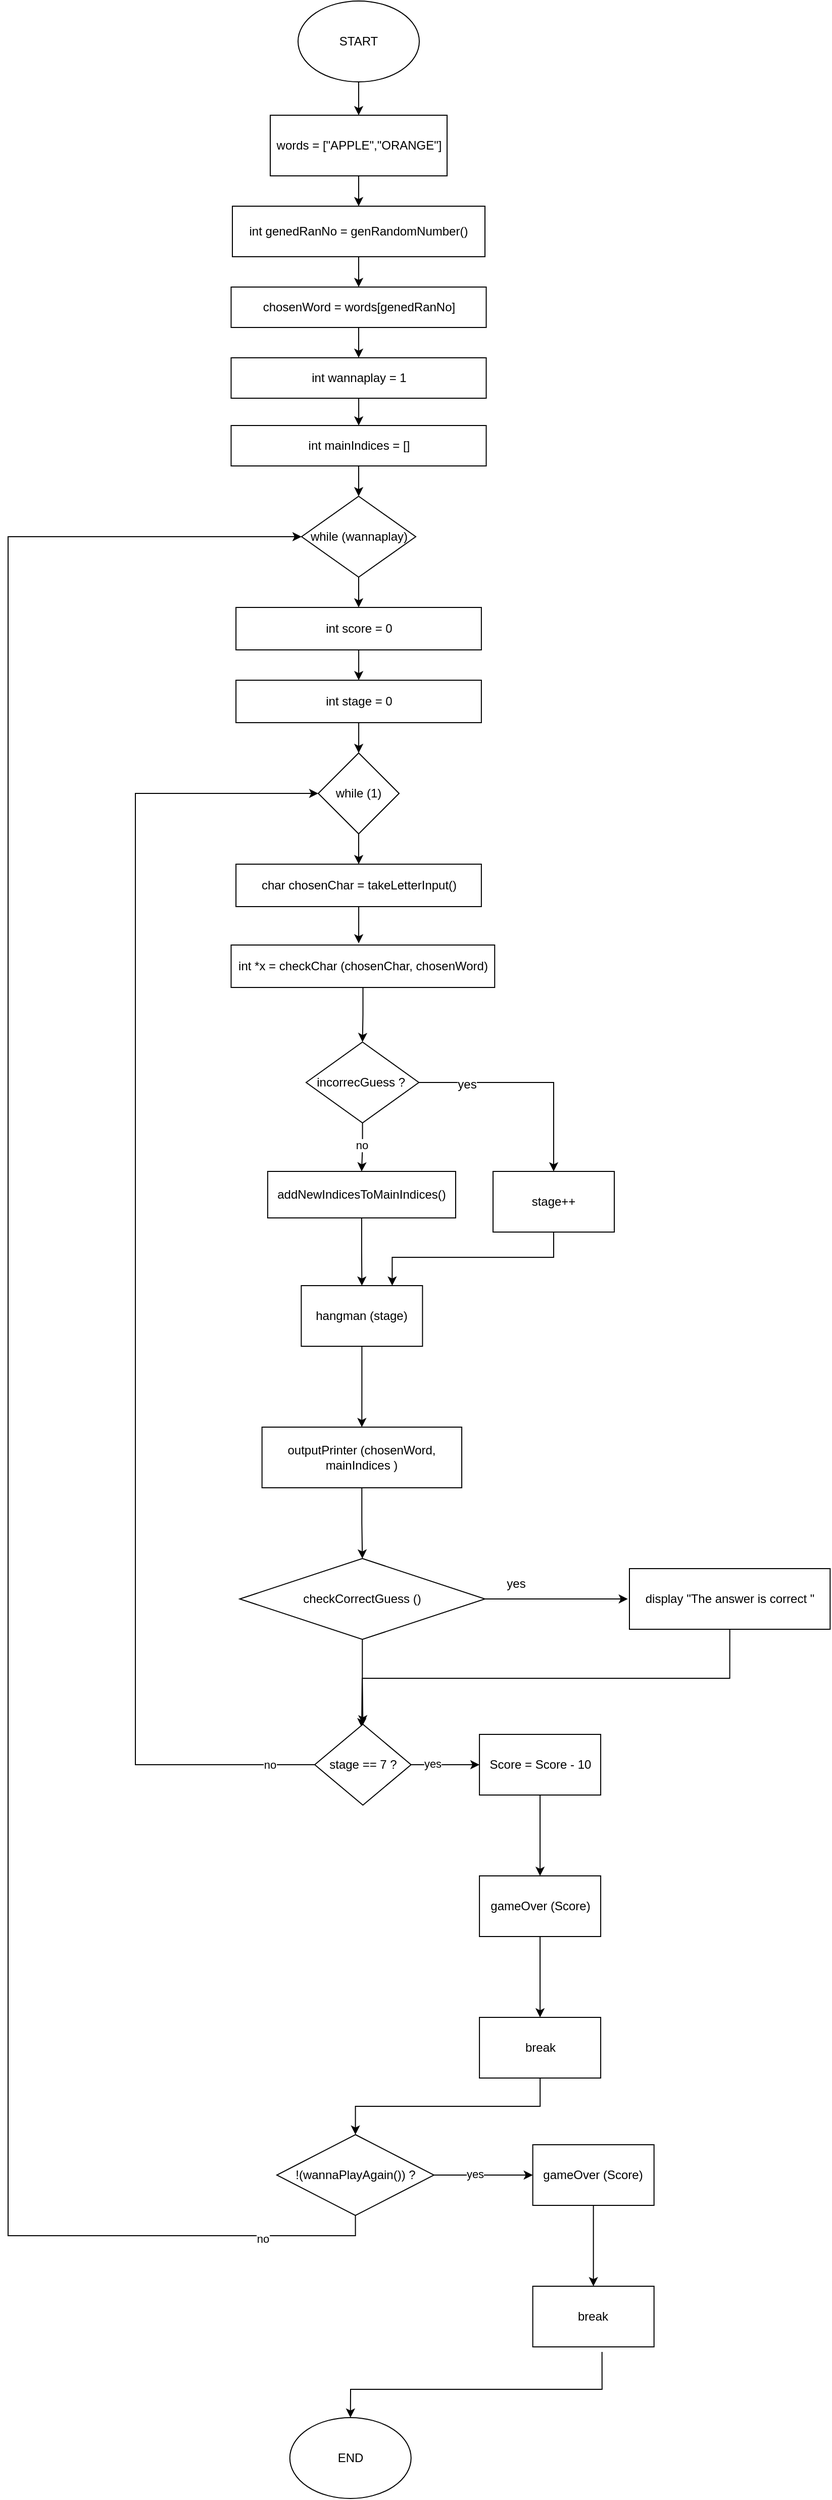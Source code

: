 <mxfile version="22.1.5" type="github">
  <diagram id="C5RBs43oDa-KdzZeNtuy" name="Page-1">
    <mxGraphModel dx="1800" dy="2249" grid="1" gridSize="14" guides="1" tooltips="1" connect="1" arrows="1" fold="1" page="1" pageScale="1" pageWidth="827" pageHeight="1169" math="0" shadow="0">
      <root>
        <mxCell id="WIyWlLk6GJQsqaUBKTNV-0" />
        <mxCell id="WIyWlLk6GJQsqaUBKTNV-1" parent="WIyWlLk6GJQsqaUBKTNV-0" />
        <mxCell id="w1sZ0uJOVQBLWdCTySW3-2" value="" style="edgeStyle=orthogonalEdgeStyle;rounded=0;orthogonalLoop=1;jettySize=auto;html=1;labelBackgroundColor=none;fontColor=default;noEdgeStyle=1;orthogonal=1;" parent="WIyWlLk6GJQsqaUBKTNV-1" source="w1sZ0uJOVQBLWdCTySW3-0" target="w1sZ0uJOVQBLWdCTySW3-1" edge="1">
          <mxGeometry relative="1" as="geometry" />
        </mxCell>
        <mxCell id="w1sZ0uJOVQBLWdCTySW3-0" value="words = [&quot;APPLE&quot;,&quot;ORANGE&quot;]" style="rounded=0;whiteSpace=wrap;html=1;labelBackgroundColor=none;" parent="WIyWlLk6GJQsqaUBKTNV-1" vertex="1">
          <mxGeometry x="455.5" y="1" width="175" height="60" as="geometry" />
        </mxCell>
        <mxCell id="w1sZ0uJOVQBLWdCTySW3-4" value="" style="edgeStyle=orthogonalEdgeStyle;rounded=0;orthogonalLoop=1;jettySize=auto;html=1;labelBackgroundColor=none;fontColor=default;noEdgeStyle=1;orthogonal=1;" parent="WIyWlLk6GJQsqaUBKTNV-1" source="w1sZ0uJOVQBLWdCTySW3-1" target="w1sZ0uJOVQBLWdCTySW3-3" edge="1">
          <mxGeometry relative="1" as="geometry" />
        </mxCell>
        <mxCell id="w1sZ0uJOVQBLWdCTySW3-1" value="int genedRanNo = genRandomNumber()" style="rounded=0;whiteSpace=wrap;html=1;labelBackgroundColor=none;" parent="WIyWlLk6GJQsqaUBKTNV-1" vertex="1">
          <mxGeometry x="418" y="91" width="250" height="50" as="geometry" />
        </mxCell>
        <mxCell id="w1sZ0uJOVQBLWdCTySW3-7" style="edgeStyle=orthogonalEdgeStyle;rounded=0;orthogonalLoop=1;jettySize=auto;html=1;exitX=0.5;exitY=1;exitDx=0;exitDy=0;entryX=0.5;entryY=0;entryDx=0;entryDy=0;labelBackgroundColor=none;fontColor=default;noEdgeStyle=1;orthogonal=1;" parent="WIyWlLk6GJQsqaUBKTNV-1" source="w1sZ0uJOVQBLWdCTySW3-3" target="w1sZ0uJOVQBLWdCTySW3-5" edge="1">
          <mxGeometry relative="1" as="geometry" />
        </mxCell>
        <mxCell id="w1sZ0uJOVQBLWdCTySW3-3" value="chosenWord = words[genedRanNo]" style="whiteSpace=wrap;html=1;rounded=0;align=center;labelBackgroundColor=none;" parent="WIyWlLk6GJQsqaUBKTNV-1" vertex="1">
          <mxGeometry x="416.75" y="171" width="252.5" height="40" as="geometry" />
        </mxCell>
        <mxCell id="5-vpQNmmnJ2SP2pBPLF3-4" value="" style="edgeStyle=orthogonalEdgeStyle;rounded=0;orthogonalLoop=1;jettySize=auto;html=1;" parent="WIyWlLk6GJQsqaUBKTNV-1" source="w1sZ0uJOVQBLWdCTySW3-5" target="5-vpQNmmnJ2SP2pBPLF3-3" edge="1">
          <mxGeometry relative="1" as="geometry" />
        </mxCell>
        <mxCell id="w1sZ0uJOVQBLWdCTySW3-5" value="int wannaplay = 1" style="whiteSpace=wrap;html=1;rounded=0;align=center;labelBackgroundColor=none;" parent="WIyWlLk6GJQsqaUBKTNV-1" vertex="1">
          <mxGeometry x="416.75" y="241" width="252.5" height="40" as="geometry" />
        </mxCell>
        <mxCell id="w1sZ0uJOVQBLWdCTySW3-25" value="" style="edgeStyle=orthogonalEdgeStyle;rounded=0;orthogonalLoop=1;jettySize=auto;html=1;noEdgeStyle=1;" parent="WIyWlLk6GJQsqaUBKTNV-1" source="w1sZ0uJOVQBLWdCTySW3-16" target="w1sZ0uJOVQBLWdCTySW3-24" edge="1">
          <mxGeometry relative="1" as="geometry" />
        </mxCell>
        <mxCell id="w1sZ0uJOVQBLWdCTySW3-16" value="while (wannaplay)" style="rhombus;whiteSpace=wrap;html=1;rounded=0;labelBackgroundColor=none;" parent="WIyWlLk6GJQsqaUBKTNV-1" vertex="1">
          <mxGeometry x="486.5" y="378" width="113" height="80" as="geometry" />
        </mxCell>
        <mxCell id="w1sZ0uJOVQBLWdCTySW3-33" value="" style="edgeStyle=orthogonalEdgeStyle;rounded=0;orthogonalLoop=1;jettySize=auto;html=1;fontFamily=Helvetica;fontSize=12;fontColor=default;" parent="WIyWlLk6GJQsqaUBKTNV-1" source="w1sZ0uJOVQBLWdCTySW3-24" target="w1sZ0uJOVQBLWdCTySW3-32" edge="1">
          <mxGeometry relative="1" as="geometry" />
        </mxCell>
        <mxCell id="w1sZ0uJOVQBLWdCTySW3-24" value="int score = 0" style="whiteSpace=wrap;html=1;rounded=0;labelBackgroundColor=none;rotation=0;" parent="WIyWlLk6GJQsqaUBKTNV-1" vertex="1">
          <mxGeometry x="421.56" y="488" width="242.88" height="42" as="geometry" />
        </mxCell>
        <mxCell id="w1sZ0uJOVQBLWdCTySW3-35" value="" style="edgeStyle=orthogonalEdgeStyle;rounded=0;orthogonalLoop=1;jettySize=auto;html=1;fontFamily=Helvetica;fontSize=12;fontColor=default;" parent="WIyWlLk6GJQsqaUBKTNV-1" source="w1sZ0uJOVQBLWdCTySW3-32" target="w1sZ0uJOVQBLWdCTySW3-34" edge="1">
          <mxGeometry relative="1" as="geometry" />
        </mxCell>
        <mxCell id="w1sZ0uJOVQBLWdCTySW3-32" value="int stage = 0" style="whiteSpace=wrap;html=1;rounded=0;labelBackgroundColor=none;rotation=0;" parent="WIyWlLk6GJQsqaUBKTNV-1" vertex="1">
          <mxGeometry x="421.56" y="560" width="242.88" height="42" as="geometry" />
        </mxCell>
        <mxCell id="w1sZ0uJOVQBLWdCTySW3-38" value="" style="edgeStyle=orthogonalEdgeStyle;rounded=0;orthogonalLoop=1;jettySize=auto;html=1;fontFamily=Helvetica;fontSize=12;fontColor=default;" parent="WIyWlLk6GJQsqaUBKTNV-1" source="w1sZ0uJOVQBLWdCTySW3-34" target="w1sZ0uJOVQBLWdCTySW3-36" edge="1">
          <mxGeometry relative="1" as="geometry" />
        </mxCell>
        <mxCell id="w1sZ0uJOVQBLWdCTySW3-34" value="while (1)" style="rhombus;whiteSpace=wrap;html=1;rounded=0;labelBackgroundColor=none;" parent="WIyWlLk6GJQsqaUBKTNV-1" vertex="1">
          <mxGeometry x="503" y="632" width="80" height="80" as="geometry" />
        </mxCell>
        <mxCell id="w1sZ0uJOVQBLWdCTySW3-36" value="char chosenChar = takeLetterInput()" style="whiteSpace=wrap;html=1;rounded=0;labelBackgroundColor=none;rotation=0;" parent="WIyWlLk6GJQsqaUBKTNV-1" vertex="1">
          <mxGeometry x="421.56" y="742" width="242.88" height="42" as="geometry" />
        </mxCell>
        <mxCell id="w1sZ0uJOVQBLWdCTySW3-148" value="" style="edgeStyle=orthogonalEdgeStyle;rounded=0;orthogonalLoop=1;jettySize=auto;html=1;fontFamily=Helvetica;fontSize=12;fontColor=default;" parent="WIyWlLk6GJQsqaUBKTNV-1" source="w1sZ0uJOVQBLWdCTySW3-41" target="w1sZ0uJOVQBLWdCTySW3-43" edge="1">
          <mxGeometry relative="1" as="geometry" />
        </mxCell>
        <mxCell id="w1sZ0uJOVQBLWdCTySW3-41" value="int *x = checkChar (chosenChar, chosenWord)" style="whiteSpace=wrap;html=1;rounded=0;labelBackgroundColor=none;rotation=0;" parent="WIyWlLk6GJQsqaUBKTNV-1" vertex="1">
          <mxGeometry x="416.75" y="822" width="260.88" height="42" as="geometry" />
        </mxCell>
        <mxCell id="w1sZ0uJOVQBLWdCTySW3-46" value="" style="edgeStyle=orthogonalEdgeStyle;rounded=0;orthogonalLoop=1;jettySize=auto;html=1;fontFamily=Helvetica;fontSize=12;fontColor=default;" parent="WIyWlLk6GJQsqaUBKTNV-1" source="w1sZ0uJOVQBLWdCTySW3-43" target="w1sZ0uJOVQBLWdCTySW3-45" edge="1">
          <mxGeometry relative="1" as="geometry" />
        </mxCell>
        <mxCell id="w1sZ0uJOVQBLWdCTySW3-149" value="yes" style="edgeLabel;html=1;align=center;verticalAlign=middle;resizable=0;points=[];fontSize=12;fontFamily=Helvetica;fontColor=default;" parent="w1sZ0uJOVQBLWdCTySW3-46" vertex="1" connectable="0">
          <mxGeometry x="-0.569" y="-2" relative="1" as="geometry">
            <mxPoint as="offset" />
          </mxGeometry>
        </mxCell>
        <mxCell id="5-vpQNmmnJ2SP2pBPLF3-7" value="" style="edgeStyle=orthogonalEdgeStyle;rounded=0;orthogonalLoop=1;jettySize=auto;html=1;" parent="WIyWlLk6GJQsqaUBKTNV-1" source="w1sZ0uJOVQBLWdCTySW3-43" target="5-vpQNmmnJ2SP2pBPLF3-5" edge="1">
          <mxGeometry relative="1" as="geometry" />
        </mxCell>
        <mxCell id="5-vpQNmmnJ2SP2pBPLF3-9" value="no" style="edgeLabel;html=1;align=center;verticalAlign=middle;resizable=0;points=[];" parent="5-vpQNmmnJ2SP2pBPLF3-7" vertex="1" connectable="0">
          <mxGeometry x="-0.098" y="-1" relative="1" as="geometry">
            <mxPoint as="offset" />
          </mxGeometry>
        </mxCell>
        <mxCell id="w1sZ0uJOVQBLWdCTySW3-43" value="incorrecGuess ?&amp;nbsp;" style="rhombus;whiteSpace=wrap;html=1;rounded=0;labelBackgroundColor=none;" parent="WIyWlLk6GJQsqaUBKTNV-1" vertex="1">
          <mxGeometry x="491" y="918" width="111.6" height="80" as="geometry" />
        </mxCell>
        <mxCell id="w1sZ0uJOVQBLWdCTySW3-63" style="edgeStyle=orthogonalEdgeStyle;rounded=0;orthogonalLoop=1;jettySize=auto;html=1;entryX=0.75;entryY=0;entryDx=0;entryDy=0;fontFamily=Helvetica;fontSize=12;fontColor=default;" parent="WIyWlLk6GJQsqaUBKTNV-1" source="w1sZ0uJOVQBLWdCTySW3-45" target="w1sZ0uJOVQBLWdCTySW3-47" edge="1">
          <mxGeometry relative="1" as="geometry">
            <Array as="points">
              <mxPoint x="736" y="1131" />
              <mxPoint x="577" y="1131" />
            </Array>
          </mxGeometry>
        </mxCell>
        <mxCell id="w1sZ0uJOVQBLWdCTySW3-45" value="stage++" style="whiteSpace=wrap;html=1;rounded=0;labelBackgroundColor=none;" parent="WIyWlLk6GJQsqaUBKTNV-1" vertex="1">
          <mxGeometry x="676.005" y="1046" width="120" height="60" as="geometry" />
        </mxCell>
        <mxCell id="w1sZ0uJOVQBLWdCTySW3-65" value="" style="edgeStyle=orthogonalEdgeStyle;rounded=0;orthogonalLoop=1;jettySize=auto;html=1;fontFamily=Helvetica;fontSize=12;fontColor=default;" parent="WIyWlLk6GJQsqaUBKTNV-1" source="w1sZ0uJOVQBLWdCTySW3-47" target="w1sZ0uJOVQBLWdCTySW3-64" edge="1">
          <mxGeometry relative="1" as="geometry" />
        </mxCell>
        <mxCell id="w1sZ0uJOVQBLWdCTySW3-47" value="hangman (stage)" style="whiteSpace=wrap;html=1;rounded=0;labelBackgroundColor=none;" parent="WIyWlLk6GJQsqaUBKTNV-1" vertex="1">
          <mxGeometry x="486.195" y="1159" width="120" height="60" as="geometry" />
        </mxCell>
        <mxCell id="w1sZ0uJOVQBLWdCTySW3-67" value="" style="edgeStyle=orthogonalEdgeStyle;rounded=0;orthogonalLoop=1;jettySize=auto;html=1;fontFamily=Helvetica;fontSize=12;fontColor=default;" parent="WIyWlLk6GJQsqaUBKTNV-1" source="w1sZ0uJOVQBLWdCTySW3-64" target="w1sZ0uJOVQBLWdCTySW3-66" edge="1">
          <mxGeometry relative="1" as="geometry" />
        </mxCell>
        <mxCell id="w1sZ0uJOVQBLWdCTySW3-64" value="outputPrinter (chosenWord, mainIndices )" style="whiteSpace=wrap;html=1;rounded=0;labelBackgroundColor=none;" parent="WIyWlLk6GJQsqaUBKTNV-1" vertex="1">
          <mxGeometry x="447.34" y="1299" width="197.7" height="60" as="geometry" />
        </mxCell>
        <mxCell id="w1sZ0uJOVQBLWdCTySW3-69" value="" style="edgeStyle=orthogonalEdgeStyle;rounded=0;orthogonalLoop=1;jettySize=auto;html=1;fontFamily=Helvetica;fontSize=12;fontColor=default;" parent="WIyWlLk6GJQsqaUBKTNV-1" source="w1sZ0uJOVQBLWdCTySW3-66" edge="1">
          <mxGeometry relative="1" as="geometry">
            <mxPoint x="809.36" y="1469" as="targetPoint" />
          </mxGeometry>
        </mxCell>
        <mxCell id="w1sZ0uJOVQBLWdCTySW3-78" value="" style="edgeStyle=orthogonalEdgeStyle;rounded=0;orthogonalLoop=1;jettySize=auto;html=1;fontFamily=Helvetica;fontSize=12;fontColor=default;" parent="WIyWlLk6GJQsqaUBKTNV-1" source="w1sZ0uJOVQBLWdCTySW3-66" target="w1sZ0uJOVQBLWdCTySW3-77" edge="1">
          <mxGeometry relative="1" as="geometry" />
        </mxCell>
        <mxCell id="w1sZ0uJOVQBLWdCTySW3-66" value="checkCorrectGuess ()" style="rhombus;whiteSpace=wrap;html=1;rounded=0;labelBackgroundColor=none;" parent="WIyWlLk6GJQsqaUBKTNV-1" vertex="1">
          <mxGeometry x="425.29" y="1429" width="242.71" height="80" as="geometry" />
        </mxCell>
        <mxCell id="Xcquu0Gm_aaz8j_fVN2o-1" style="edgeStyle=orthogonalEdgeStyle;rounded=0;orthogonalLoop=1;jettySize=auto;html=1;exitX=0.5;exitY=1;exitDx=0;exitDy=0;" edge="1" parent="WIyWlLk6GJQsqaUBKTNV-1" source="w1sZ0uJOVQBLWdCTySW3-68">
          <mxGeometry relative="1" as="geometry">
            <mxPoint x="546" y="1596" as="targetPoint" />
          </mxGeometry>
        </mxCell>
        <mxCell id="w1sZ0uJOVQBLWdCTySW3-68" value="display &quot;The answer is correct &quot;" style="whiteSpace=wrap;html=1;rounded=0;labelBackgroundColor=none;" parent="WIyWlLk6GJQsqaUBKTNV-1" vertex="1">
          <mxGeometry x="811" y="1439" width="198.65" height="60" as="geometry" />
        </mxCell>
        <mxCell id="w1sZ0uJOVQBLWdCTySW3-72" value="yes" style="text;strokeColor=none;align=center;fillColor=none;html=1;verticalAlign=middle;whiteSpace=wrap;rounded=0;fontSize=12;fontFamily=Helvetica;fontColor=default;" parent="WIyWlLk6GJQsqaUBKTNV-1" vertex="1">
          <mxGeometry x="669.25" y="1439" width="60" height="30" as="geometry" />
        </mxCell>
        <mxCell id="w1sZ0uJOVQBLWdCTySW3-80" value="" style="edgeStyle=orthogonalEdgeStyle;rounded=0;orthogonalLoop=1;jettySize=auto;html=1;fontFamily=Helvetica;fontSize=12;fontColor=default;" parent="WIyWlLk6GJQsqaUBKTNV-1" source="w1sZ0uJOVQBLWdCTySW3-77" target="w1sZ0uJOVQBLWdCTySW3-79" edge="1">
          <mxGeometry relative="1" as="geometry" />
        </mxCell>
        <mxCell id="5-vpQNmmnJ2SP2pBPLF3-10" value="yes" style="edgeLabel;html=1;align=center;verticalAlign=middle;resizable=0;points=[];" parent="w1sZ0uJOVQBLWdCTySW3-80" vertex="1" connectable="0">
          <mxGeometry x="-0.376" y="1" relative="1" as="geometry">
            <mxPoint as="offset" />
          </mxGeometry>
        </mxCell>
        <mxCell id="w1sZ0uJOVQBLWdCTySW3-137" style="edgeStyle=orthogonalEdgeStyle;rounded=0;orthogonalLoop=1;jettySize=auto;html=1;exitX=0;exitY=0.5;exitDx=0;exitDy=0;entryX=0;entryY=0.5;entryDx=0;entryDy=0;fontFamily=Helvetica;fontSize=12;fontColor=default;" parent="WIyWlLk6GJQsqaUBKTNV-1" source="w1sZ0uJOVQBLWdCTySW3-77" target="w1sZ0uJOVQBLWdCTySW3-34" edge="1">
          <mxGeometry relative="1" as="geometry">
            <Array as="points">
              <mxPoint x="322" y="1633" />
              <mxPoint x="322" y="672" />
            </Array>
          </mxGeometry>
        </mxCell>
        <mxCell id="5-vpQNmmnJ2SP2pBPLF3-11" value="no" style="edgeLabel;html=1;align=center;verticalAlign=middle;resizable=0;points=[];" parent="w1sZ0uJOVQBLWdCTySW3-137" vertex="1" connectable="0">
          <mxGeometry x="-0.932" relative="1" as="geometry">
            <mxPoint as="offset" />
          </mxGeometry>
        </mxCell>
        <mxCell id="w1sZ0uJOVQBLWdCTySW3-77" value="stage == 7 ?" style="rhombus;whiteSpace=wrap;html=1;rounded=0;labelBackgroundColor=none;" parent="WIyWlLk6GJQsqaUBKTNV-1" vertex="1">
          <mxGeometry x="499.51" y="1593" width="95.36" height="80" as="geometry" />
        </mxCell>
        <mxCell id="w1sZ0uJOVQBLWdCTySW3-82" value="" style="edgeStyle=orthogonalEdgeStyle;rounded=0;orthogonalLoop=1;jettySize=auto;html=1;fontFamily=Helvetica;fontSize=12;fontColor=default;" parent="WIyWlLk6GJQsqaUBKTNV-1" source="w1sZ0uJOVQBLWdCTySW3-79" target="w1sZ0uJOVQBLWdCTySW3-81" edge="1">
          <mxGeometry relative="1" as="geometry" />
        </mxCell>
        <mxCell id="w1sZ0uJOVQBLWdCTySW3-79" value="Score = Score - 10" style="whiteSpace=wrap;html=1;rounded=0;labelBackgroundColor=none;" parent="WIyWlLk6GJQsqaUBKTNV-1" vertex="1">
          <mxGeometry x="662.55" y="1603" width="120" height="60" as="geometry" />
        </mxCell>
        <mxCell id="w1sZ0uJOVQBLWdCTySW3-84" value="" style="edgeStyle=orthogonalEdgeStyle;rounded=0;orthogonalLoop=1;jettySize=auto;html=1;fontFamily=Helvetica;fontSize=12;fontColor=default;" parent="WIyWlLk6GJQsqaUBKTNV-1" source="w1sZ0uJOVQBLWdCTySW3-81" target="w1sZ0uJOVQBLWdCTySW3-83" edge="1">
          <mxGeometry relative="1" as="geometry" />
        </mxCell>
        <mxCell id="w1sZ0uJOVQBLWdCTySW3-81" value="gameOver (Score)" style="whiteSpace=wrap;html=1;rounded=0;labelBackgroundColor=none;" parent="WIyWlLk6GJQsqaUBKTNV-1" vertex="1">
          <mxGeometry x="662.55" y="1743" width="120" height="60" as="geometry" />
        </mxCell>
        <mxCell id="w1sZ0uJOVQBLWdCTySW3-138" style="edgeStyle=orthogonalEdgeStyle;rounded=0;orthogonalLoop=1;jettySize=auto;html=1;entryX=0.5;entryY=0;entryDx=0;entryDy=0;fontFamily=Helvetica;fontSize=12;fontColor=default;" parent="WIyWlLk6GJQsqaUBKTNV-1" source="w1sZ0uJOVQBLWdCTySW3-83" target="w1sZ0uJOVQBLWdCTySW3-87" edge="1">
          <mxGeometry relative="1" as="geometry">
            <Array as="points">
              <mxPoint x="723" y="1971" />
              <mxPoint x="540" y="1971" />
            </Array>
          </mxGeometry>
        </mxCell>
        <mxCell id="w1sZ0uJOVQBLWdCTySW3-83" value="break" style="whiteSpace=wrap;html=1;rounded=0;labelBackgroundColor=none;" parent="WIyWlLk6GJQsqaUBKTNV-1" vertex="1">
          <mxGeometry x="662.55" y="1883" width="120" height="60" as="geometry" />
        </mxCell>
        <mxCell id="w1sZ0uJOVQBLWdCTySW3-139" value="" style="edgeStyle=orthogonalEdgeStyle;rounded=0;orthogonalLoop=1;jettySize=auto;html=1;fontFamily=Helvetica;fontSize=12;fontColor=default;" parent="WIyWlLk6GJQsqaUBKTNV-1" source="w1sZ0uJOVQBLWdCTySW3-87" target="w1sZ0uJOVQBLWdCTySW3-95" edge="1">
          <mxGeometry relative="1" as="geometry" />
        </mxCell>
        <mxCell id="5-vpQNmmnJ2SP2pBPLF3-12" value="yes" style="edgeLabel;html=1;align=center;verticalAlign=middle;resizable=0;points=[];" parent="w1sZ0uJOVQBLWdCTySW3-139" vertex="1" connectable="0">
          <mxGeometry x="-0.173" y="1" relative="1" as="geometry">
            <mxPoint as="offset" />
          </mxGeometry>
        </mxCell>
        <mxCell id="w1sZ0uJOVQBLWdCTySW3-140" style="edgeStyle=orthogonalEdgeStyle;rounded=0;orthogonalLoop=1;jettySize=auto;html=1;exitX=0.5;exitY=1;exitDx=0;exitDy=0;entryX=0;entryY=0.5;entryDx=0;entryDy=0;fontFamily=Helvetica;fontSize=12;fontColor=default;" parent="WIyWlLk6GJQsqaUBKTNV-1" source="w1sZ0uJOVQBLWdCTySW3-87" target="w1sZ0uJOVQBLWdCTySW3-16" edge="1">
          <mxGeometry relative="1" as="geometry">
            <Array as="points">
              <mxPoint x="540" y="2099" />
              <mxPoint x="196" y="2099" />
              <mxPoint x="196" y="418" />
            </Array>
          </mxGeometry>
        </mxCell>
        <mxCell id="5-vpQNmmnJ2SP2pBPLF3-13" value="no" style="edgeLabel;html=1;align=center;verticalAlign=middle;resizable=0;points=[];" parent="w1sZ0uJOVQBLWdCTySW3-140" vertex="1" connectable="0">
          <mxGeometry x="-0.904" y="3" relative="1" as="geometry">
            <mxPoint as="offset" />
          </mxGeometry>
        </mxCell>
        <mxCell id="w1sZ0uJOVQBLWdCTySW3-87" value="!(wannaPlayAgain()) ?" style="rhombus;whiteSpace=wrap;html=1;rounded=0;labelBackgroundColor=none;" parent="WIyWlLk6GJQsqaUBKTNV-1" vertex="1">
          <mxGeometry x="462" y="1999" width="155.56" height="80" as="geometry" />
        </mxCell>
        <mxCell id="w1sZ0uJOVQBLWdCTySW3-92" style="edgeStyle=orthogonalEdgeStyle;rounded=0;orthogonalLoop=1;jettySize=auto;html=1;entryX=0.484;entryY=-0.04;entryDx=0;entryDy=0;entryPerimeter=0;fontFamily=Helvetica;fontSize=12;fontColor=default;" parent="WIyWlLk6GJQsqaUBKTNV-1" source="w1sZ0uJOVQBLWdCTySW3-36" target="w1sZ0uJOVQBLWdCTySW3-41" edge="1">
          <mxGeometry relative="1" as="geometry" />
        </mxCell>
        <mxCell id="w1sZ0uJOVQBLWdCTySW3-98" value="" style="edgeStyle=orthogonalEdgeStyle;rounded=0;orthogonalLoop=1;jettySize=auto;html=1;fontFamily=Helvetica;fontSize=12;fontColor=default;" parent="WIyWlLk6GJQsqaUBKTNV-1" source="w1sZ0uJOVQBLWdCTySW3-95" target="w1sZ0uJOVQBLWdCTySW3-97" edge="1">
          <mxGeometry relative="1" as="geometry" />
        </mxCell>
        <mxCell id="w1sZ0uJOVQBLWdCTySW3-95" value="gameOver (Score)" style="whiteSpace=wrap;html=1;rounded=0;labelBackgroundColor=none;" parent="WIyWlLk6GJQsqaUBKTNV-1" vertex="1">
          <mxGeometry x="715.34" y="2009" width="120" height="60" as="geometry" />
        </mxCell>
        <mxCell id="w1sZ0uJOVQBLWdCTySW3-142" style="edgeStyle=orthogonalEdgeStyle;rounded=0;orthogonalLoop=1;jettySize=auto;html=1;fontFamily=Helvetica;fontSize=12;fontColor=default;exitX=0.571;exitY=1.084;exitDx=0;exitDy=0;exitPerimeter=0;" parent="WIyWlLk6GJQsqaUBKTNV-1" source="w1sZ0uJOVQBLWdCTySW3-97" target="w1sZ0uJOVQBLWdCTySW3-141" edge="1">
          <mxGeometry relative="1" as="geometry">
            <Array as="points">
              <mxPoint x="784" y="2251" />
              <mxPoint x="535" y="2251" />
            </Array>
          </mxGeometry>
        </mxCell>
        <mxCell id="w1sZ0uJOVQBLWdCTySW3-97" value="break" style="whiteSpace=wrap;html=1;rounded=0;labelBackgroundColor=none;" parent="WIyWlLk6GJQsqaUBKTNV-1" vertex="1">
          <mxGeometry x="715.34" y="2149" width="120" height="60" as="geometry" />
        </mxCell>
        <mxCell id="w1sZ0uJOVQBLWdCTySW3-141" value="END" style="ellipse;whiteSpace=wrap;html=1;rounded=0;labelBackgroundColor=none;strokeColor=default;align=center;verticalAlign=middle;fontFamily=Helvetica;fontSize=12;fontColor=default;fillColor=default;" parent="WIyWlLk6GJQsqaUBKTNV-1" vertex="1">
          <mxGeometry x="474.87" y="2279" width="120" height="80" as="geometry" />
        </mxCell>
        <mxCell id="w1sZ0uJOVQBLWdCTySW3-145" value="" style="edgeStyle=orthogonalEdgeStyle;rounded=0;orthogonalLoop=1;jettySize=auto;html=1;fontFamily=Helvetica;fontSize=12;fontColor=default;" parent="WIyWlLk6GJQsqaUBKTNV-1" source="w1sZ0uJOVQBLWdCTySW3-143" target="w1sZ0uJOVQBLWdCTySW3-0" edge="1">
          <mxGeometry relative="1" as="geometry" />
        </mxCell>
        <mxCell id="w1sZ0uJOVQBLWdCTySW3-143" value="START" style="ellipse;whiteSpace=wrap;html=1;rounded=0;labelBackgroundColor=none;strokeColor=default;align=center;verticalAlign=middle;fontFamily=Helvetica;fontSize=12;fontColor=default;fillColor=default;" parent="WIyWlLk6GJQsqaUBKTNV-1" vertex="1">
          <mxGeometry x="483" y="-112" width="120" height="80" as="geometry" />
        </mxCell>
        <mxCell id="Xcquu0Gm_aaz8j_fVN2o-2" style="edgeStyle=orthogonalEdgeStyle;rounded=0;orthogonalLoop=1;jettySize=auto;html=1;exitX=0.5;exitY=1;exitDx=0;exitDy=0;entryX=0.5;entryY=0;entryDx=0;entryDy=0;" edge="1" parent="WIyWlLk6GJQsqaUBKTNV-1" source="5-vpQNmmnJ2SP2pBPLF3-3" target="w1sZ0uJOVQBLWdCTySW3-16">
          <mxGeometry relative="1" as="geometry" />
        </mxCell>
        <mxCell id="5-vpQNmmnJ2SP2pBPLF3-3" value="int mainIndices = []" style="whiteSpace=wrap;html=1;rounded=0;align=center;labelBackgroundColor=none;" parent="WIyWlLk6GJQsqaUBKTNV-1" vertex="1">
          <mxGeometry x="416.75" y="308" width="252.5" height="40" as="geometry" />
        </mxCell>
        <mxCell id="5-vpQNmmnJ2SP2pBPLF3-8" value="" style="edgeStyle=orthogonalEdgeStyle;rounded=0;orthogonalLoop=1;jettySize=auto;html=1;" parent="WIyWlLk6GJQsqaUBKTNV-1" source="5-vpQNmmnJ2SP2pBPLF3-5" target="w1sZ0uJOVQBLWdCTySW3-47" edge="1">
          <mxGeometry relative="1" as="geometry" />
        </mxCell>
        <mxCell id="5-vpQNmmnJ2SP2pBPLF3-5" value="addNewIndicesToMainIndices()" style="whiteSpace=wrap;html=1;rounded=0;labelBackgroundColor=none;" parent="WIyWlLk6GJQsqaUBKTNV-1" vertex="1">
          <mxGeometry x="452.94" y="1046" width="186.06" height="46" as="geometry" />
        </mxCell>
      </root>
    </mxGraphModel>
  </diagram>
</mxfile>
